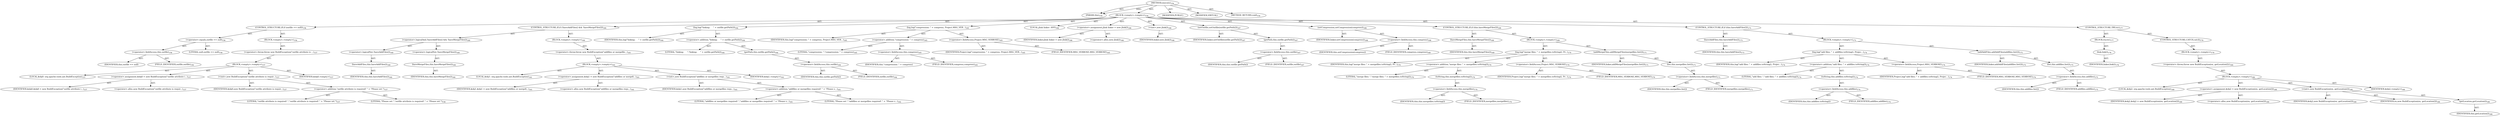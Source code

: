 digraph "execute" {  
"111669149702" [label = <(METHOD,execute)<SUB>154</SUB>> ]
"115964116998" [label = <(PARAM,this)<SUB>154</SUB>> ]
"25769803788" [label = <(BLOCK,&lt;empty&gt;,&lt;empty&gt;)<SUB>154</SUB>> ]
"47244640262" [label = <(CONTROL_STRUCTURE,IF,if (outfile == null))<SUB>156</SUB>> ]
"30064771108" [label = <(&lt;operator&gt;.equals,outfile == null)<SUB>156</SUB>> ]
"30064771109" [label = <(&lt;operator&gt;.fieldAccess,this.outfile)<SUB>156</SUB>> ]
"68719476771" [label = <(IDENTIFIER,this,outfile == null)> ]
"55834574864" [label = <(FIELD_IDENTIFIER,outfile,outfile)<SUB>156</SUB>> ]
"90194313220" [label = <(LITERAL,null,outfile == null)<SUB>156</SUB>> ]
"25769803789" [label = <(BLOCK,&lt;empty&gt;,&lt;empty&gt;)<SUB>156</SUB>> ]
"30064771110" [label = <(&lt;operator&gt;.throw,throw new BuildException(&quot;outfile attribute is ...)<SUB>157</SUB>> ]
"25769803790" [label = <(BLOCK,&lt;empty&gt;,&lt;empty&gt;)<SUB>157</SUB>> ]
"94489280512" [label = <(LOCAL,$obj0: org.apache.tools.ant.BuildException)<SUB>157</SUB>> ]
"30064771111" [label = <(&lt;operator&gt;.assignment,$obj0 = new BuildException(&quot;outfile attribute i...)<SUB>157</SUB>> ]
"68719476772" [label = <(IDENTIFIER,$obj0,$obj0 = new BuildException(&quot;outfile attribute i...)<SUB>157</SUB>> ]
"30064771112" [label = <(&lt;operator&gt;.alloc,new BuildException(&quot;outfile attribute is requir...)<SUB>157</SUB>> ]
"30064771113" [label = <(&lt;init&gt;,new BuildException(&quot;outfile attribute is requir...)<SUB>157</SUB>> ]
"68719476773" [label = <(IDENTIFIER,$obj0,new BuildException(&quot;outfile attribute is requir...)<SUB>157</SUB>> ]
"30064771114" [label = <(&lt;operator&gt;.addition,&quot;outfile attribute is required! &quot; + &quot;Please set.&quot;)<SUB>157</SUB>> ]
"90194313221" [label = <(LITERAL,&quot;outfile attribute is required! &quot;,&quot;outfile attribute is required! &quot; + &quot;Please set.&quot;)<SUB>157</SUB>> ]
"90194313222" [label = <(LITERAL,&quot;Please set.&quot;,&quot;outfile attribute is required! &quot; + &quot;Please set.&quot;)<SUB>158</SUB>> ]
"68719476774" [label = <(IDENTIFIER,$obj0,&lt;empty&gt;)<SUB>157</SUB>> ]
"47244640263" [label = <(CONTROL_STRUCTURE,IF,if (!haveAddFiles() &amp;&amp; !haveMergeFiles()))<SUB>160</SUB>> ]
"30064771115" [label = <(&lt;operator&gt;.logicalAnd,!haveAddFiles() &amp;&amp; !haveMergeFiles())<SUB>160</SUB>> ]
"30064771116" [label = <(&lt;operator&gt;.logicalNot,!haveAddFiles())<SUB>160</SUB>> ]
"30064771117" [label = <(haveAddFiles,this.haveAddFiles())<SUB>160</SUB>> ]
"68719476752" [label = <(IDENTIFIER,this,this.haveAddFiles())<SUB>160</SUB>> ]
"30064771118" [label = <(&lt;operator&gt;.logicalNot,!haveMergeFiles())<SUB>160</SUB>> ]
"30064771119" [label = <(haveMergeFiles,this.haveMergeFiles())<SUB>160</SUB>> ]
"68719476753" [label = <(IDENTIFIER,this,this.haveMergeFiles())<SUB>160</SUB>> ]
"25769803791" [label = <(BLOCK,&lt;empty&gt;,&lt;empty&gt;)<SUB>160</SUB>> ]
"30064771120" [label = <(&lt;operator&gt;.throw,throw new BuildException(&quot;addfiles or mergefile...)<SUB>161</SUB>> ]
"25769803792" [label = <(BLOCK,&lt;empty&gt;,&lt;empty&gt;)<SUB>161</SUB>> ]
"94489280513" [label = <(LOCAL,$obj1: org.apache.tools.ant.BuildException)<SUB>161</SUB>> ]
"30064771121" [label = <(&lt;operator&gt;.assignment,$obj1 = new BuildException(&quot;addfiles or mergefi...)<SUB>161</SUB>> ]
"68719476775" [label = <(IDENTIFIER,$obj1,$obj1 = new BuildException(&quot;addfiles or mergefi...)<SUB>161</SUB>> ]
"30064771122" [label = <(&lt;operator&gt;.alloc,new BuildException(&quot;addfiles or mergefiles requ...)<SUB>161</SUB>> ]
"30064771123" [label = <(&lt;init&gt;,new BuildException(&quot;addfiles or mergefiles requ...)<SUB>161</SUB>> ]
"68719476776" [label = <(IDENTIFIER,$obj1,new BuildException(&quot;addfiles or mergefiles requ...)<SUB>161</SUB>> ]
"30064771124" [label = <(&lt;operator&gt;.addition,&quot;addfiles or mergefiles required! &quot; + &quot;Please s...)<SUB>161</SUB>> ]
"90194313223" [label = <(LITERAL,&quot;addfiles or mergefiles required! &quot;,&quot;addfiles or mergefiles required! &quot; + &quot;Please s...)<SUB>161</SUB>> ]
"90194313224" [label = <(LITERAL,&quot;Please set.&quot;,&quot;addfiles or mergefiles required! &quot; + &quot;Please s...)<SUB>162</SUB>> ]
"68719476777" [label = <(IDENTIFIER,$obj1,&lt;empty&gt;)<SUB>161</SUB>> ]
"30064771125" [label = <(log,log(&quot;linking:     &quot; + outfile.getPath()))<SUB>164</SUB>> ]
"68719476754" [label = <(IDENTIFIER,this,log(&quot;linking:     &quot; + outfile.getPath()))<SUB>164</SUB>> ]
"30064771126" [label = <(&lt;operator&gt;.addition,&quot;linking:     &quot; + outfile.getPath())<SUB>164</SUB>> ]
"90194313225" [label = <(LITERAL,&quot;linking:     &quot;,&quot;linking:     &quot; + outfile.getPath())<SUB>164</SUB>> ]
"30064771127" [label = <(getPath,this.outfile.getPath())<SUB>164</SUB>> ]
"30064771128" [label = <(&lt;operator&gt;.fieldAccess,this.outfile)<SUB>164</SUB>> ]
"68719476778" [label = <(IDENTIFIER,this,this.outfile.getPath())> ]
"55834574865" [label = <(FIELD_IDENTIFIER,outfile,outfile)<SUB>164</SUB>> ]
"30064771129" [label = <(log,log(&quot;compression: &quot; + compress, Project.MSG_VER...)<SUB>165</SUB>> ]
"68719476755" [label = <(IDENTIFIER,this,log(&quot;compression: &quot; + compress, Project.MSG_VER...)<SUB>165</SUB>> ]
"30064771130" [label = <(&lt;operator&gt;.addition,&quot;compression: &quot; + compress)<SUB>165</SUB>> ]
"90194313226" [label = <(LITERAL,&quot;compression: &quot;,&quot;compression: &quot; + compress)<SUB>165</SUB>> ]
"30064771131" [label = <(&lt;operator&gt;.fieldAccess,this.compress)<SUB>165</SUB>> ]
"68719476779" [label = <(IDENTIFIER,this,&quot;compression: &quot; + compress)> ]
"55834574866" [label = <(FIELD_IDENTIFIER,compress,compress)<SUB>165</SUB>> ]
"30064771132" [label = <(&lt;operator&gt;.fieldAccess,Project.MSG_VERBOSE)<SUB>165</SUB>> ]
"68719476780" [label = <(IDENTIFIER,Project,log(&quot;compression: &quot; + compress, Project.MSG_VER...)<SUB>165</SUB>> ]
"55834574867" [label = <(FIELD_IDENTIFIER,MSG_VERBOSE,MSG_VERBOSE)<SUB>165</SUB>> ]
"94489280514" [label = <(LOCAL,jlink linker: ANY)<SUB>166</SUB>> ]
"30064771133" [label = <(&lt;operator&gt;.assignment,jlink linker = new jlink())<SUB>166</SUB>> ]
"68719476781" [label = <(IDENTIFIER,linker,jlink linker = new jlink())<SUB>166</SUB>> ]
"30064771134" [label = <(&lt;operator&gt;.alloc,new jlink())<SUB>166</SUB>> ]
"30064771135" [label = <(&lt;init&gt;,new jlink())<SUB>166</SUB>> ]
"68719476782" [label = <(IDENTIFIER,linker,new jlink())<SUB>166</SUB>> ]
"30064771136" [label = <(setOutfile,setOutfile(outfile.getPath()))<SUB>167</SUB>> ]
"68719476783" [label = <(IDENTIFIER,linker,setOutfile(outfile.getPath()))<SUB>167</SUB>> ]
"30064771137" [label = <(getPath,this.outfile.getPath())<SUB>167</SUB>> ]
"30064771138" [label = <(&lt;operator&gt;.fieldAccess,this.outfile)<SUB>167</SUB>> ]
"68719476784" [label = <(IDENTIFIER,this,this.outfile.getPath())> ]
"55834574868" [label = <(FIELD_IDENTIFIER,outfile,outfile)<SUB>167</SUB>> ]
"30064771139" [label = <(setCompression,setCompression(compress))<SUB>168</SUB>> ]
"68719476785" [label = <(IDENTIFIER,linker,setCompression(compress))<SUB>168</SUB>> ]
"30064771140" [label = <(&lt;operator&gt;.fieldAccess,this.compress)<SUB>168</SUB>> ]
"68719476786" [label = <(IDENTIFIER,this,setCompression(compress))> ]
"55834574869" [label = <(FIELD_IDENTIFIER,compress,compress)<SUB>168</SUB>> ]
"47244640264" [label = <(CONTROL_STRUCTURE,IF,if (this.haveMergeFiles()))<SUB>169</SUB>> ]
"30064771141" [label = <(haveMergeFiles,this.haveMergeFiles())<SUB>169</SUB>> ]
"68719476756" [label = <(IDENTIFIER,this,this.haveMergeFiles())<SUB>169</SUB>> ]
"25769803793" [label = <(BLOCK,&lt;empty&gt;,&lt;empty&gt;)<SUB>169</SUB>> ]
"30064771142" [label = <(log,log(&quot;merge files: &quot; + mergefiles.toString(), Pr...)<SUB>170</SUB>> ]
"68719476757" [label = <(IDENTIFIER,this,log(&quot;merge files: &quot; + mergefiles.toString(), Pr...)<SUB>170</SUB>> ]
"30064771143" [label = <(&lt;operator&gt;.addition,&quot;merge files: &quot; + mergefiles.toString())<SUB>170</SUB>> ]
"90194313227" [label = <(LITERAL,&quot;merge files: &quot;,&quot;merge files: &quot; + mergefiles.toString())<SUB>170</SUB>> ]
"30064771144" [label = <(toString,this.mergefiles.toString())<SUB>170</SUB>> ]
"30064771145" [label = <(&lt;operator&gt;.fieldAccess,this.mergefiles)<SUB>170</SUB>> ]
"68719476787" [label = <(IDENTIFIER,this,this.mergefiles.toString())> ]
"55834574870" [label = <(FIELD_IDENTIFIER,mergefiles,mergefiles)<SUB>170</SUB>> ]
"30064771146" [label = <(&lt;operator&gt;.fieldAccess,Project.MSG_VERBOSE)<SUB>170</SUB>> ]
"68719476788" [label = <(IDENTIFIER,Project,log(&quot;merge files: &quot; + mergefiles.toString(), Pr...)<SUB>170</SUB>> ]
"55834574871" [label = <(FIELD_IDENTIFIER,MSG_VERBOSE,MSG_VERBOSE)<SUB>170</SUB>> ]
"30064771147" [label = <(addMergeFiles,addMergeFiles(mergefiles.list()))<SUB>171</SUB>> ]
"68719476789" [label = <(IDENTIFIER,linker,addMergeFiles(mergefiles.list()))<SUB>171</SUB>> ]
"30064771148" [label = <(list,this.mergefiles.list())<SUB>171</SUB>> ]
"30064771149" [label = <(&lt;operator&gt;.fieldAccess,this.mergefiles)<SUB>171</SUB>> ]
"68719476790" [label = <(IDENTIFIER,this,this.mergefiles.list())> ]
"55834574872" [label = <(FIELD_IDENTIFIER,mergefiles,mergefiles)<SUB>171</SUB>> ]
"47244640265" [label = <(CONTROL_STRUCTURE,IF,if (this.haveAddFiles()))<SUB>173</SUB>> ]
"30064771150" [label = <(haveAddFiles,this.haveAddFiles())<SUB>173</SUB>> ]
"68719476758" [label = <(IDENTIFIER,this,this.haveAddFiles())<SUB>173</SUB>> ]
"25769803794" [label = <(BLOCK,&lt;empty&gt;,&lt;empty&gt;)<SUB>173</SUB>> ]
"30064771151" [label = <(log,log(&quot;add files: &quot; + addfiles.toString(), Projec...)<SUB>174</SUB>> ]
"68719476759" [label = <(IDENTIFIER,this,log(&quot;add files: &quot; + addfiles.toString(), Projec...)<SUB>174</SUB>> ]
"30064771152" [label = <(&lt;operator&gt;.addition,&quot;add files: &quot; + addfiles.toString())<SUB>174</SUB>> ]
"90194313228" [label = <(LITERAL,&quot;add files: &quot;,&quot;add files: &quot; + addfiles.toString())<SUB>174</SUB>> ]
"30064771153" [label = <(toString,this.addfiles.toString())<SUB>174</SUB>> ]
"30064771154" [label = <(&lt;operator&gt;.fieldAccess,this.addfiles)<SUB>174</SUB>> ]
"68719476791" [label = <(IDENTIFIER,this,this.addfiles.toString())> ]
"55834574873" [label = <(FIELD_IDENTIFIER,addfiles,addfiles)<SUB>174</SUB>> ]
"30064771155" [label = <(&lt;operator&gt;.fieldAccess,Project.MSG_VERBOSE)<SUB>174</SUB>> ]
"68719476792" [label = <(IDENTIFIER,Project,log(&quot;add files: &quot; + addfiles.toString(), Projec...)<SUB>174</SUB>> ]
"55834574874" [label = <(FIELD_IDENTIFIER,MSG_VERBOSE,MSG_VERBOSE)<SUB>174</SUB>> ]
"30064771156" [label = <(addAddFiles,addAddFiles(addfiles.list()))<SUB>175</SUB>> ]
"68719476793" [label = <(IDENTIFIER,linker,addAddFiles(addfiles.list()))<SUB>175</SUB>> ]
"30064771157" [label = <(list,this.addfiles.list())<SUB>175</SUB>> ]
"30064771158" [label = <(&lt;operator&gt;.fieldAccess,this.addfiles)<SUB>175</SUB>> ]
"68719476794" [label = <(IDENTIFIER,this,this.addfiles.list())> ]
"55834574875" [label = <(FIELD_IDENTIFIER,addfiles,addfiles)<SUB>175</SUB>> ]
"47244640266" [label = <(CONTROL_STRUCTURE,TRY,try)<SUB>177</SUB>> ]
"25769803795" [label = <(BLOCK,try,try)<SUB>177</SUB>> ]
"30064771159" [label = <(link,link())<SUB>178</SUB>> ]
"68719476795" [label = <(IDENTIFIER,linker,link())<SUB>178</SUB>> ]
"47244640267" [label = <(CONTROL_STRUCTURE,CATCH,catch)<SUB>179</SUB>> ]
"25769803796" [label = <(BLOCK,&lt;empty&gt;,&lt;empty&gt;)<SUB>179</SUB>> ]
"30064771160" [label = <(&lt;operator&gt;.throw,throw new BuildException(ex, getLocation());)<SUB>180</SUB>> ]
"25769803797" [label = <(BLOCK,&lt;empty&gt;,&lt;empty&gt;)<SUB>180</SUB>> ]
"94489280515" [label = <(LOCAL,$obj2: org.apache.tools.ant.BuildException)<SUB>180</SUB>> ]
"30064771161" [label = <(&lt;operator&gt;.assignment,$obj2 = new BuildException(ex, getLocation()))<SUB>180</SUB>> ]
"68719476796" [label = <(IDENTIFIER,$obj2,$obj2 = new BuildException(ex, getLocation()))<SUB>180</SUB>> ]
"30064771162" [label = <(&lt;operator&gt;.alloc,new BuildException(ex, getLocation()))<SUB>180</SUB>> ]
"30064771163" [label = <(&lt;init&gt;,new BuildException(ex, getLocation()))<SUB>180</SUB>> ]
"68719476797" [label = <(IDENTIFIER,$obj2,new BuildException(ex, getLocation()))<SUB>180</SUB>> ]
"68719476798" [label = <(IDENTIFIER,ex,new BuildException(ex, getLocation()))<SUB>180</SUB>> ]
"30064771164" [label = <(getLocation,getLocation())<SUB>180</SUB>> ]
"68719476760" [label = <(IDENTIFIER,this,getLocation())<SUB>180</SUB>> ]
"68719476799" [label = <(IDENTIFIER,$obj2,&lt;empty&gt;)<SUB>180</SUB>> ]
"133143986188" [label = <(MODIFIER,PUBLIC)> ]
"133143986189" [label = <(MODIFIER,VIRTUAL)> ]
"128849018886" [label = <(METHOD_RETURN,void)<SUB>154</SUB>> ]
  "111669149702" -> "115964116998"  [ label = "AST: "] 
  "111669149702" -> "25769803788"  [ label = "AST: "] 
  "111669149702" -> "133143986188"  [ label = "AST: "] 
  "111669149702" -> "133143986189"  [ label = "AST: "] 
  "111669149702" -> "128849018886"  [ label = "AST: "] 
  "25769803788" -> "47244640262"  [ label = "AST: "] 
  "25769803788" -> "47244640263"  [ label = "AST: "] 
  "25769803788" -> "30064771125"  [ label = "AST: "] 
  "25769803788" -> "30064771129"  [ label = "AST: "] 
  "25769803788" -> "94489280514"  [ label = "AST: "] 
  "25769803788" -> "30064771133"  [ label = "AST: "] 
  "25769803788" -> "30064771135"  [ label = "AST: "] 
  "25769803788" -> "30064771136"  [ label = "AST: "] 
  "25769803788" -> "30064771139"  [ label = "AST: "] 
  "25769803788" -> "47244640264"  [ label = "AST: "] 
  "25769803788" -> "47244640265"  [ label = "AST: "] 
  "25769803788" -> "47244640266"  [ label = "AST: "] 
  "47244640262" -> "30064771108"  [ label = "AST: "] 
  "47244640262" -> "25769803789"  [ label = "AST: "] 
  "30064771108" -> "30064771109"  [ label = "AST: "] 
  "30064771108" -> "90194313220"  [ label = "AST: "] 
  "30064771109" -> "68719476771"  [ label = "AST: "] 
  "30064771109" -> "55834574864"  [ label = "AST: "] 
  "25769803789" -> "30064771110"  [ label = "AST: "] 
  "30064771110" -> "25769803790"  [ label = "AST: "] 
  "25769803790" -> "94489280512"  [ label = "AST: "] 
  "25769803790" -> "30064771111"  [ label = "AST: "] 
  "25769803790" -> "30064771113"  [ label = "AST: "] 
  "25769803790" -> "68719476774"  [ label = "AST: "] 
  "30064771111" -> "68719476772"  [ label = "AST: "] 
  "30064771111" -> "30064771112"  [ label = "AST: "] 
  "30064771113" -> "68719476773"  [ label = "AST: "] 
  "30064771113" -> "30064771114"  [ label = "AST: "] 
  "30064771114" -> "90194313221"  [ label = "AST: "] 
  "30064771114" -> "90194313222"  [ label = "AST: "] 
  "47244640263" -> "30064771115"  [ label = "AST: "] 
  "47244640263" -> "25769803791"  [ label = "AST: "] 
  "30064771115" -> "30064771116"  [ label = "AST: "] 
  "30064771115" -> "30064771118"  [ label = "AST: "] 
  "30064771116" -> "30064771117"  [ label = "AST: "] 
  "30064771117" -> "68719476752"  [ label = "AST: "] 
  "30064771118" -> "30064771119"  [ label = "AST: "] 
  "30064771119" -> "68719476753"  [ label = "AST: "] 
  "25769803791" -> "30064771120"  [ label = "AST: "] 
  "30064771120" -> "25769803792"  [ label = "AST: "] 
  "25769803792" -> "94489280513"  [ label = "AST: "] 
  "25769803792" -> "30064771121"  [ label = "AST: "] 
  "25769803792" -> "30064771123"  [ label = "AST: "] 
  "25769803792" -> "68719476777"  [ label = "AST: "] 
  "30064771121" -> "68719476775"  [ label = "AST: "] 
  "30064771121" -> "30064771122"  [ label = "AST: "] 
  "30064771123" -> "68719476776"  [ label = "AST: "] 
  "30064771123" -> "30064771124"  [ label = "AST: "] 
  "30064771124" -> "90194313223"  [ label = "AST: "] 
  "30064771124" -> "90194313224"  [ label = "AST: "] 
  "30064771125" -> "68719476754"  [ label = "AST: "] 
  "30064771125" -> "30064771126"  [ label = "AST: "] 
  "30064771126" -> "90194313225"  [ label = "AST: "] 
  "30064771126" -> "30064771127"  [ label = "AST: "] 
  "30064771127" -> "30064771128"  [ label = "AST: "] 
  "30064771128" -> "68719476778"  [ label = "AST: "] 
  "30064771128" -> "55834574865"  [ label = "AST: "] 
  "30064771129" -> "68719476755"  [ label = "AST: "] 
  "30064771129" -> "30064771130"  [ label = "AST: "] 
  "30064771129" -> "30064771132"  [ label = "AST: "] 
  "30064771130" -> "90194313226"  [ label = "AST: "] 
  "30064771130" -> "30064771131"  [ label = "AST: "] 
  "30064771131" -> "68719476779"  [ label = "AST: "] 
  "30064771131" -> "55834574866"  [ label = "AST: "] 
  "30064771132" -> "68719476780"  [ label = "AST: "] 
  "30064771132" -> "55834574867"  [ label = "AST: "] 
  "30064771133" -> "68719476781"  [ label = "AST: "] 
  "30064771133" -> "30064771134"  [ label = "AST: "] 
  "30064771135" -> "68719476782"  [ label = "AST: "] 
  "30064771136" -> "68719476783"  [ label = "AST: "] 
  "30064771136" -> "30064771137"  [ label = "AST: "] 
  "30064771137" -> "30064771138"  [ label = "AST: "] 
  "30064771138" -> "68719476784"  [ label = "AST: "] 
  "30064771138" -> "55834574868"  [ label = "AST: "] 
  "30064771139" -> "68719476785"  [ label = "AST: "] 
  "30064771139" -> "30064771140"  [ label = "AST: "] 
  "30064771140" -> "68719476786"  [ label = "AST: "] 
  "30064771140" -> "55834574869"  [ label = "AST: "] 
  "47244640264" -> "30064771141"  [ label = "AST: "] 
  "47244640264" -> "25769803793"  [ label = "AST: "] 
  "30064771141" -> "68719476756"  [ label = "AST: "] 
  "25769803793" -> "30064771142"  [ label = "AST: "] 
  "25769803793" -> "30064771147"  [ label = "AST: "] 
  "30064771142" -> "68719476757"  [ label = "AST: "] 
  "30064771142" -> "30064771143"  [ label = "AST: "] 
  "30064771142" -> "30064771146"  [ label = "AST: "] 
  "30064771143" -> "90194313227"  [ label = "AST: "] 
  "30064771143" -> "30064771144"  [ label = "AST: "] 
  "30064771144" -> "30064771145"  [ label = "AST: "] 
  "30064771145" -> "68719476787"  [ label = "AST: "] 
  "30064771145" -> "55834574870"  [ label = "AST: "] 
  "30064771146" -> "68719476788"  [ label = "AST: "] 
  "30064771146" -> "55834574871"  [ label = "AST: "] 
  "30064771147" -> "68719476789"  [ label = "AST: "] 
  "30064771147" -> "30064771148"  [ label = "AST: "] 
  "30064771148" -> "30064771149"  [ label = "AST: "] 
  "30064771149" -> "68719476790"  [ label = "AST: "] 
  "30064771149" -> "55834574872"  [ label = "AST: "] 
  "47244640265" -> "30064771150"  [ label = "AST: "] 
  "47244640265" -> "25769803794"  [ label = "AST: "] 
  "30064771150" -> "68719476758"  [ label = "AST: "] 
  "25769803794" -> "30064771151"  [ label = "AST: "] 
  "25769803794" -> "30064771156"  [ label = "AST: "] 
  "30064771151" -> "68719476759"  [ label = "AST: "] 
  "30064771151" -> "30064771152"  [ label = "AST: "] 
  "30064771151" -> "30064771155"  [ label = "AST: "] 
  "30064771152" -> "90194313228"  [ label = "AST: "] 
  "30064771152" -> "30064771153"  [ label = "AST: "] 
  "30064771153" -> "30064771154"  [ label = "AST: "] 
  "30064771154" -> "68719476791"  [ label = "AST: "] 
  "30064771154" -> "55834574873"  [ label = "AST: "] 
  "30064771155" -> "68719476792"  [ label = "AST: "] 
  "30064771155" -> "55834574874"  [ label = "AST: "] 
  "30064771156" -> "68719476793"  [ label = "AST: "] 
  "30064771156" -> "30064771157"  [ label = "AST: "] 
  "30064771157" -> "30064771158"  [ label = "AST: "] 
  "30064771158" -> "68719476794"  [ label = "AST: "] 
  "30064771158" -> "55834574875"  [ label = "AST: "] 
  "47244640266" -> "25769803795"  [ label = "AST: "] 
  "47244640266" -> "47244640267"  [ label = "AST: "] 
  "25769803795" -> "30064771159"  [ label = "AST: "] 
  "30064771159" -> "68719476795"  [ label = "AST: "] 
  "47244640267" -> "25769803796"  [ label = "AST: "] 
  "25769803796" -> "30064771160"  [ label = "AST: "] 
  "30064771160" -> "25769803797"  [ label = "AST: "] 
  "25769803797" -> "94489280515"  [ label = "AST: "] 
  "25769803797" -> "30064771161"  [ label = "AST: "] 
  "25769803797" -> "30064771163"  [ label = "AST: "] 
  "25769803797" -> "68719476799"  [ label = "AST: "] 
  "30064771161" -> "68719476796"  [ label = "AST: "] 
  "30064771161" -> "30064771162"  [ label = "AST: "] 
  "30064771163" -> "68719476797"  [ label = "AST: "] 
  "30064771163" -> "68719476798"  [ label = "AST: "] 
  "30064771163" -> "30064771164"  [ label = "AST: "] 
  "30064771164" -> "68719476760"  [ label = "AST: "] 
  "111669149702" -> "115964116998"  [ label = "DDG: "] 
}
